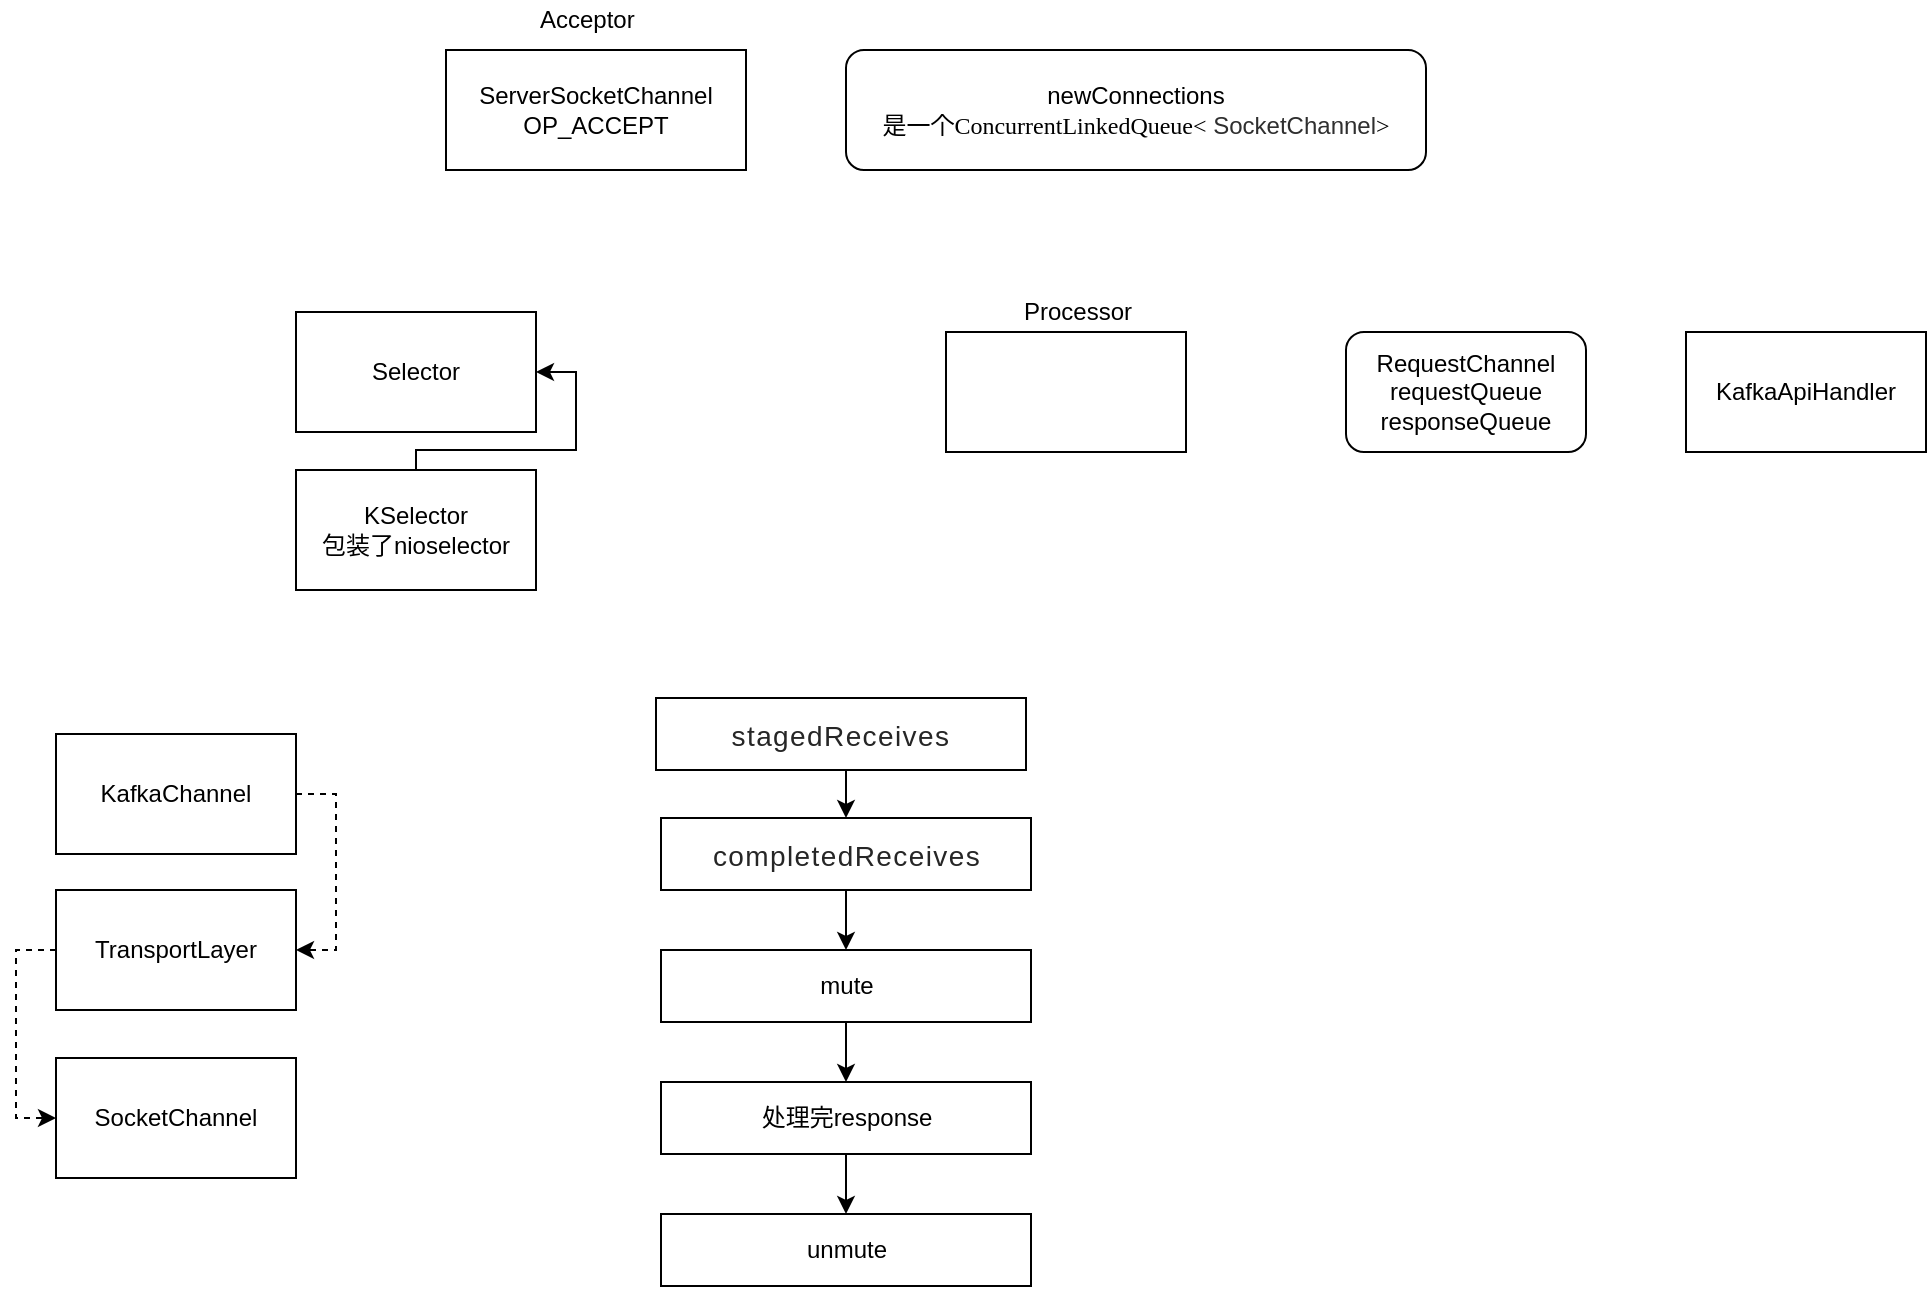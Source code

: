 <mxfile pages="1" version="11.1.5" type="github"><diagram id="WMGn3Tyaixs3WARcpCjn" name="Page-1"><mxGraphModel dx="1046" dy="513" grid="1" gridSize="10" guides="1" tooltips="1" connect="1" arrows="1" fold="1" page="1" pageScale="1" pageWidth="827" pageHeight="1169" math="0" shadow="0"><root><mxCell id="0"/><mxCell id="1" parent="0"/><mxCell id="q7okGiCPuKa3oUBfRnYQ-1" value="ServerSocketChannel&lt;br&gt;OP_ACCEPT" style="rounded=0;whiteSpace=wrap;html=1;" parent="1" vertex="1"><mxGeometry x="280" y="200" width="150" height="60" as="geometry"/></mxCell><mxCell id="q7okGiCPuKa3oUBfRnYQ-2" value="Acceptor" style="text;html=1;resizable=0;points=[];autosize=1;align=left;verticalAlign=top;spacingTop=-4;" parent="1" vertex="1"><mxGeometry x="325" y="175" width="60" height="20" as="geometry"/></mxCell><mxCell id="MGYDornhoXN0reicOGcq-1" value="&lt;font style=&quot;font-size: 12px&quot;&gt;newConnections&lt;br&gt;是一个&lt;span style=&quot;font-family: &amp;#34;menlo&amp;#34; ; background-color: rgb(255 , 255 , 255)&quot;&gt;ConcurrentLinkedQueue&amp;lt;&lt;/span&gt;&lt;span style=&quot;color: rgb(47 , 47 , 47) ; background-color: rgb(255 , 255 , 255)&quot;&gt;&amp;nbsp;SocketChannel&lt;/span&gt;&lt;span style=&quot;font-family: &amp;#34;menlo&amp;#34; ; background-color: rgb(255 , 255 , 255)&quot;&gt;&amp;gt;&lt;/span&gt;&lt;/font&gt;" style="rounded=1;whiteSpace=wrap;html=1;" vertex="1" parent="1"><mxGeometry x="480" y="200" width="290" height="60" as="geometry"/></mxCell><mxCell id="MGYDornhoXN0reicOGcq-3" value="" style="rounded=0;whiteSpace=wrap;html=1;" vertex="1" parent="1"><mxGeometry x="530" y="341" width="120" height="60" as="geometry"/></mxCell><mxCell id="MGYDornhoXN0reicOGcq-4" value="Processor" style="text;html=1;resizable=0;points=[];autosize=1;align=left;verticalAlign=top;spacingTop=-4;" vertex="1" parent="1"><mxGeometry x="567" y="321" width="70" height="20" as="geometry"/></mxCell><mxCell id="MGYDornhoXN0reicOGcq-5" value="RequestChannel&lt;br&gt;requestQueue&lt;br&gt;responseQueue" style="rounded=1;whiteSpace=wrap;html=1;" vertex="1" parent="1"><mxGeometry x="730" y="341" width="120" height="60" as="geometry"/></mxCell><mxCell id="MGYDornhoXN0reicOGcq-6" value="KafkaApiHandler" style="rounded=0;whiteSpace=wrap;html=1;" vertex="1" parent="1"><mxGeometry x="900" y="341" width="120" height="60" as="geometry"/></mxCell><mxCell id="MGYDornhoXN0reicOGcq-20" style="edgeStyle=orthogonalEdgeStyle;rounded=0;orthogonalLoop=1;jettySize=auto;html=1;exitX=0.5;exitY=1;exitDx=0;exitDy=0;entryX=0.5;entryY=0;entryDx=0;entryDy=0;" edge="1" parent="1" source="MGYDornhoXN0reicOGcq-7" target="MGYDornhoXN0reicOGcq-13"><mxGeometry relative="1" as="geometry"/></mxCell><mxCell id="MGYDornhoXN0reicOGcq-7" value="&lt;span style=&quot;font-size: 14px ; color: rgb(38 , 38 , 38) ; line-height: 24px ; letter-spacing: 0.05em ; outline-style: none ; overflow-wrap: break-word&quot;&gt;stagedReceives&lt;/span&gt;" style="rounded=0;whiteSpace=wrap;html=1;" vertex="1" parent="1"><mxGeometry x="385" y="524" width="185" height="36" as="geometry"/></mxCell><mxCell id="MGYDornhoXN0reicOGcq-10" style="edgeStyle=orthogonalEdgeStyle;rounded=0;orthogonalLoop=1;jettySize=auto;html=1;exitX=0.5;exitY=1;exitDx=0;exitDy=0;" edge="1" parent="1"><mxGeometry relative="1" as="geometry"><mxPoint x="385" y="584" as="sourcePoint"/><mxPoint x="385" y="584" as="targetPoint"/></mxGeometry></mxCell><mxCell id="MGYDornhoXN0reicOGcq-21" style="edgeStyle=orthogonalEdgeStyle;rounded=0;orthogonalLoop=1;jettySize=auto;html=1;exitX=0.5;exitY=1;exitDx=0;exitDy=0;entryX=0.5;entryY=0;entryDx=0;entryDy=0;" edge="1" parent="1" source="MGYDornhoXN0reicOGcq-13" target="MGYDornhoXN0reicOGcq-14"><mxGeometry relative="1" as="geometry"/></mxCell><mxCell id="MGYDornhoXN0reicOGcq-13" value="&lt;span style=&quot;font-size: 14px ; color: rgb(38 , 38 , 38) ; line-height: 24px ; letter-spacing: 0.05em ; outline-style: none ; overflow-wrap: break-word&quot;&gt;completedReceives&lt;/span&gt;" style="rounded=0;whiteSpace=wrap;html=1;" vertex="1" parent="1"><mxGeometry x="387.5" y="584" width="185" height="36" as="geometry"/></mxCell><mxCell id="MGYDornhoXN0reicOGcq-23" value="" style="edgeStyle=orthogonalEdgeStyle;rounded=0;orthogonalLoop=1;jettySize=auto;html=1;" edge="1" parent="1" source="MGYDornhoXN0reicOGcq-14" target="MGYDornhoXN0reicOGcq-22"><mxGeometry relative="1" as="geometry"/></mxCell><mxCell id="MGYDornhoXN0reicOGcq-14" value="mute" style="rounded=0;whiteSpace=wrap;html=1;" vertex="1" parent="1"><mxGeometry x="387.5" y="650" width="185" height="36" as="geometry"/></mxCell><mxCell id="MGYDornhoXN0reicOGcq-25" value="" style="edgeStyle=orthogonalEdgeStyle;rounded=0;orthogonalLoop=1;jettySize=auto;html=1;" edge="1" parent="1" source="MGYDornhoXN0reicOGcq-22" target="MGYDornhoXN0reicOGcq-24"><mxGeometry relative="1" as="geometry"/></mxCell><mxCell id="MGYDornhoXN0reicOGcq-22" value="处理完response" style="rounded=0;whiteSpace=wrap;html=1;" vertex="1" parent="1"><mxGeometry x="387.5" y="716" width="185" height="36" as="geometry"/></mxCell><mxCell id="MGYDornhoXN0reicOGcq-24" value="unmute" style="rounded=0;whiteSpace=wrap;html=1;" vertex="1" parent="1"><mxGeometry x="387.5" y="782" width="185" height="36" as="geometry"/></mxCell><mxCell id="MGYDornhoXN0reicOGcq-28" style="edgeStyle=orthogonalEdgeStyle;rounded=0;orthogonalLoop=1;jettySize=auto;html=1;entryX=1;entryY=0.5;entryDx=0;entryDy=0;" edge="1" parent="1" source="MGYDornhoXN0reicOGcq-26" target="MGYDornhoXN0reicOGcq-27"><mxGeometry relative="1" as="geometry"><Array as="points"><mxPoint x="265" y="400"/><mxPoint x="345" y="400"/><mxPoint x="345" y="361"/></Array></mxGeometry></mxCell><mxCell id="MGYDornhoXN0reicOGcq-26" value="KSelector&lt;br&gt;包装了nioselector" style="rounded=0;whiteSpace=wrap;html=1;" vertex="1" parent="1"><mxGeometry x="205" y="410" width="120" height="60" as="geometry"/></mxCell><mxCell id="MGYDornhoXN0reicOGcq-27" value="Selector" style="rounded=0;whiteSpace=wrap;html=1;" vertex="1" parent="1"><mxGeometry x="205" y="331" width="120" height="60" as="geometry"/></mxCell><mxCell id="MGYDornhoXN0reicOGcq-34" style="edgeStyle=orthogonalEdgeStyle;rounded=0;orthogonalLoop=1;jettySize=auto;html=1;exitX=1;exitY=0.5;exitDx=0;exitDy=0;entryX=1;entryY=0.5;entryDx=0;entryDy=0;dashed=1;" edge="1" parent="1" source="MGYDornhoXN0reicOGcq-31" target="MGYDornhoXN0reicOGcq-32"><mxGeometry relative="1" as="geometry"/></mxCell><mxCell id="MGYDornhoXN0reicOGcq-31" value="KafkaChannel" style="rounded=0;whiteSpace=wrap;html=1;" vertex="1" parent="1"><mxGeometry x="85" y="542" width="120" height="60" as="geometry"/></mxCell><mxCell id="MGYDornhoXN0reicOGcq-35" style="edgeStyle=orthogonalEdgeStyle;rounded=0;orthogonalLoop=1;jettySize=auto;html=1;exitX=0;exitY=0.5;exitDx=0;exitDy=0;entryX=0;entryY=0.5;entryDx=0;entryDy=0;dashed=1;" edge="1" parent="1" source="MGYDornhoXN0reicOGcq-32" target="MGYDornhoXN0reicOGcq-33"><mxGeometry relative="1" as="geometry"/></mxCell><mxCell id="MGYDornhoXN0reicOGcq-32" value="TransportLayer" style="rounded=0;whiteSpace=wrap;html=1;" vertex="1" parent="1"><mxGeometry x="85" y="620" width="120" height="60" as="geometry"/></mxCell><mxCell id="MGYDornhoXN0reicOGcq-33" value="SocketChannel" style="rounded=0;whiteSpace=wrap;html=1;" vertex="1" parent="1"><mxGeometry x="85" y="704" width="120" height="60" as="geometry"/></mxCell></root></mxGraphModel></diagram></mxfile>
